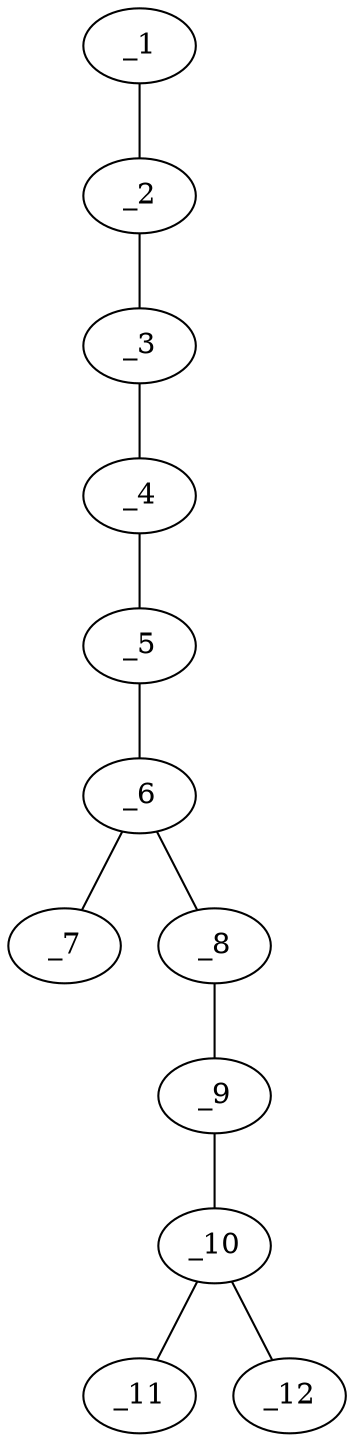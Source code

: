 graph molid624960 {
	_1	 [charge=0,
		chem=1,
		symbol="C  ",
		x=2,
		y="0.25"];
	_2	 [charge=0,
		chem=1,
		symbol="C  ",
		x="2.866",
		y="-0.25"];
	_1 -- _2	 [valence=1];
	_3	 [charge=0,
		chem=1,
		symbol="C  ",
		x="3.7321",
		y="0.25"];
	_2 -- _3	 [valence=2];
	_4	 [charge=0,
		chem=1,
		symbol="C  ",
		x="4.5981",
		y="-0.25"];
	_3 -- _4	 [valence=1];
	_5	 [charge=0,
		chem=2,
		symbol="O  ",
		x="5.4641",
		y="0.25"];
	_4 -- _5	 [valence=1];
	_6	 [charge=0,
		chem=1,
		symbol="C  ",
		x="6.3301",
		y="-0.25"];
	_5 -- _6	 [valence=1];
	_7	 [charge=0,
		chem=2,
		symbol="O  ",
		x="6.3301",
		y="-1.25"];
	_6 -- _7	 [valence=2];
	_8	 [charge=0,
		chem=1,
		symbol="C  ",
		x="7.1962",
		y="0.25"];
	_6 -- _8	 [valence=1];
	_9	 [charge=0,
		chem=2,
		symbol="O  ",
		x="8.0622",
		y="-0.25"];
	_8 -- _9	 [valence=1];
	_10	 [charge=1,
		chem=4,
		symbol="N  ",
		x="8.9282",
		y="0.25"];
	_9 -- _10	 [valence=1];
	_11	 [charge=0,
		chem=2,
		symbol="O  ",
		x="9.7942",
		y="-0.25"];
	_10 -- _11	 [valence=2];
	_12	 [charge="-1",
		chem=2,
		symbol="O  ",
		x="8.9282",
		y="1.25"];
	_10 -- _12	 [valence=1];
}
